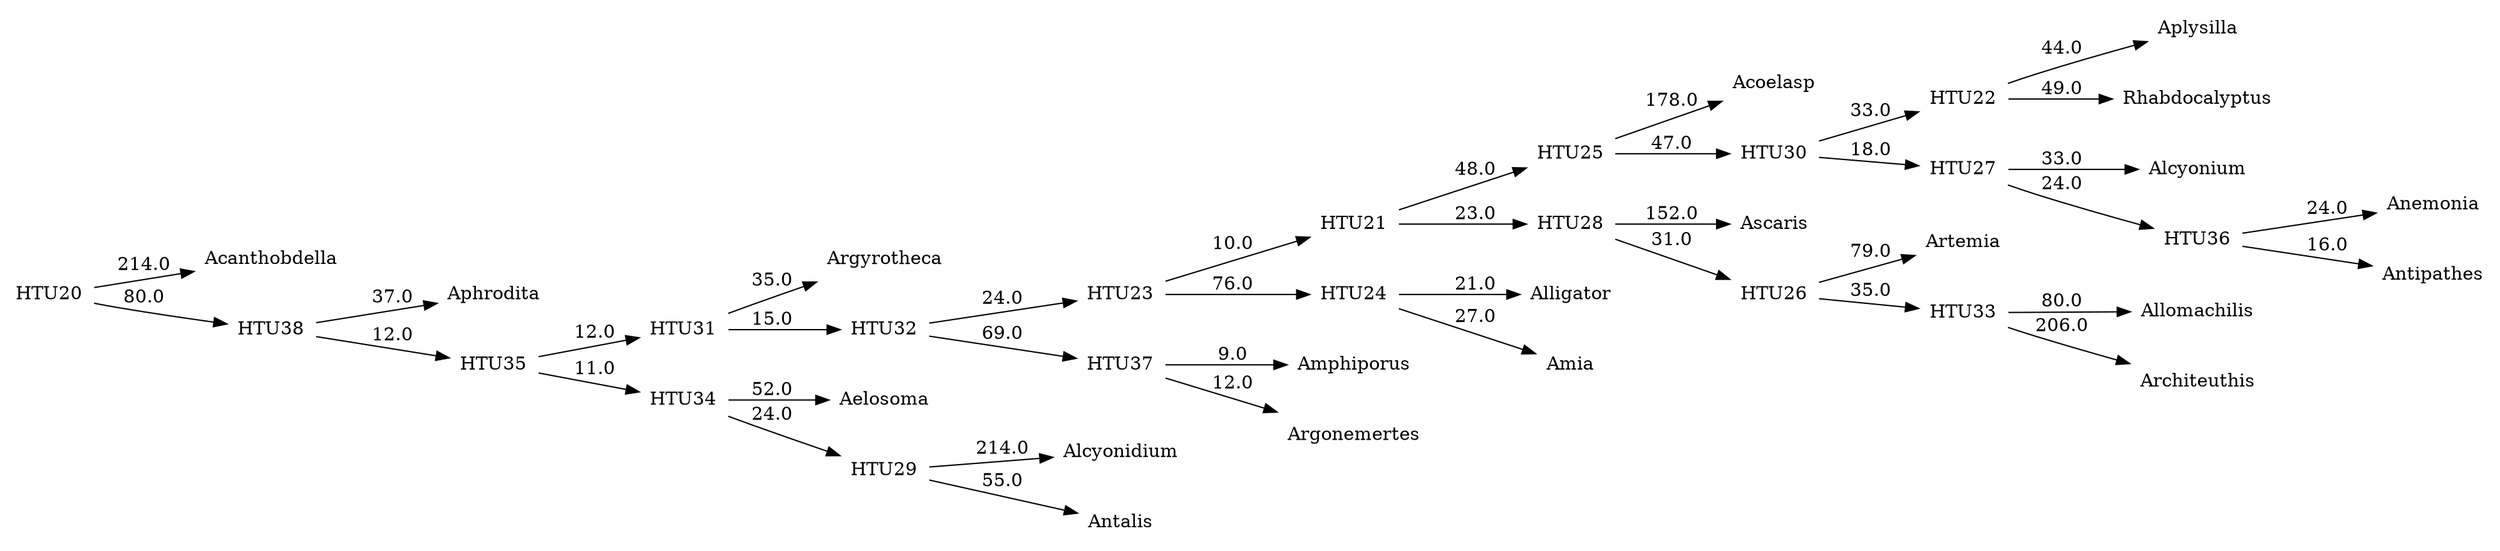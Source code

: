 digraph G {
	rankdir = LR;	edge [colorscheme=spectral11];	node [shape = none];

    0 [label=Acanthobdella];
    1 [label=Acoelasp];
    2 [label=Aelosoma];
    3 [label=Alcyonidium];
    4 [label=Alcyonium];
    5 [label=Alligator];
    6 [label=Allomachilis];
    7 [label=Amia];
    8 [label=Amphiporus];
    9 [label=Anemonia];
    10 [label=Antalis];
    11 [label=Antipathes];
    12 [label=Aphrodita];
    13 [label=Aplysilla];
    14 [label=Architeuthis];
    15 [label=Argonemertes];
    16 [label=Argyrotheca];
    17 [label=Artemia];
    18 [label=Ascaris];
    19 [label=Rhabdocalyptus];
    20 [label=HTU20];
    21 [label=HTU21];
    22 [label=HTU22];
    23 [label=HTU23];
    24 [label=HTU24];
    25 [label=HTU25];
    26 [label=HTU26];
    27 [label=HTU27];
    28 [label=HTU28];
    29 [label=HTU29];
    30 [label=HTU30];
    31 [label=HTU31];
    32 [label=HTU32];
    33 [label=HTU33];
    34 [label=HTU34];
    35 [label=HTU35];
    36 [label=HTU36];
    37 [label=HTU37];
    38 [label=HTU38];
    20 -> 0 [label=214.0];
    20 -> 38 [label=80.0];
    21 -> 25 [label=48.0];
    21 -> 28 [label=23.0];
    22 -> 13 [label=44.0];
    22 -> 19 [label=49.0];
    23 -> 21 [label=10.0];
    23 -> 24 [label=76.0];
    24 -> 5 [label=21.0];
    24 -> 7 [label=27.0];
    25 -> 1 [label=178.0];
    25 -> 30 [label=47.0];
    26 -> 17 [label=79.0];
    26 -> 33 [label=35.0];
    27 -> 4 [label=33.0];
    27 -> 36 [label=24.0];
    28 -> 18 [label=152.0];
    28 -> 26 [label=31.0];
    29 -> 3 [label=214.0];
    29 -> 10 [label=55.0];
    30 -> 22 [label=33.0];
    30 -> 27 [label=18.0];
    31 -> 16 [label=35.0];
    31 -> 32 [label=15.0];
    32 -> 23 [label=24.0];
    32 -> 37 [label=69.0];
    33 -> 6 [label=80.0];
    33 -> 14 [label=206.0];
    34 -> 2 [label=52.0];
    34 -> 29 [label=24.0];
    35 -> 31 [label=12.0];
    35 -> 34 [label=11.0];
    36 -> 9 [label=24.0];
    36 -> 11 [label=16.0];
    37 -> 8 [label=9.0];
    37 -> 15 [label=12.0];
    38 -> 12 [label=37.0];
    38 -> 35 [label=12.0];
}
//3716.0
